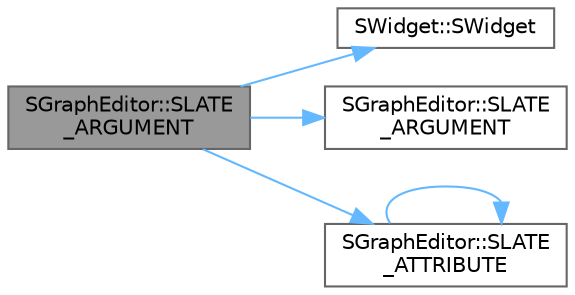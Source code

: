 digraph "SGraphEditor::SLATE_ARGUMENT"
{
 // INTERACTIVE_SVG=YES
 // LATEX_PDF_SIZE
  bgcolor="transparent";
  edge [fontname=Helvetica,fontsize=10,labelfontname=Helvetica,labelfontsize=10];
  node [fontname=Helvetica,fontsize=10,shape=box,height=0.2,width=0.4];
  rankdir="LR";
  Node1 [id="Node000001",label="SGraphEditor::SLATE\l_ARGUMENT",height=0.2,width=0.4,color="gray40", fillcolor="grey60", style="filled", fontcolor="black",tooltip=" "];
  Node1 -> Node2 [id="edge1_Node000001_Node000002",color="steelblue1",style="solid",tooltip=" "];
  Node2 [id="Node000002",label="SWidget::SWidget",height=0.2,width=0.4,color="grey40", fillcolor="white", style="filled",URL="$dd/de2/classSWidget.html#a6b119d4135a2b60fd323691774945122",tooltip="Hidden default constructor."];
  Node1 -> Node3 [id="edge2_Node000001_Node000003",color="steelblue1",style="solid",tooltip=" "];
  Node3 [id="Node000003",label="SGraphEditor::SLATE\l_ARGUMENT",height=0.2,width=0.4,color="grey40", fillcolor="white", style="filled",URL="$dc/db4/classSGraphEditor.html#a41c0f4fd625bce9da9a5d3c6cdaf0b8e",tooltip=" "];
  Node1 -> Node4 [id="edge3_Node000001_Node000004",color="steelblue1",style="solid",tooltip=" "];
  Node4 [id="Node000004",label="SGraphEditor::SLATE\l_ATTRIBUTE",height=0.2,width=0.4,color="grey40", fillcolor="white", style="filled",URL="$dc/db4/classSGraphEditor.html#acb17d19a4b299363a272ea740170d8ab",tooltip=" "];
  Node4 -> Node4 [id="edge4_Node000004_Node000004",color="steelblue1",style="solid",tooltip=" "];
}
